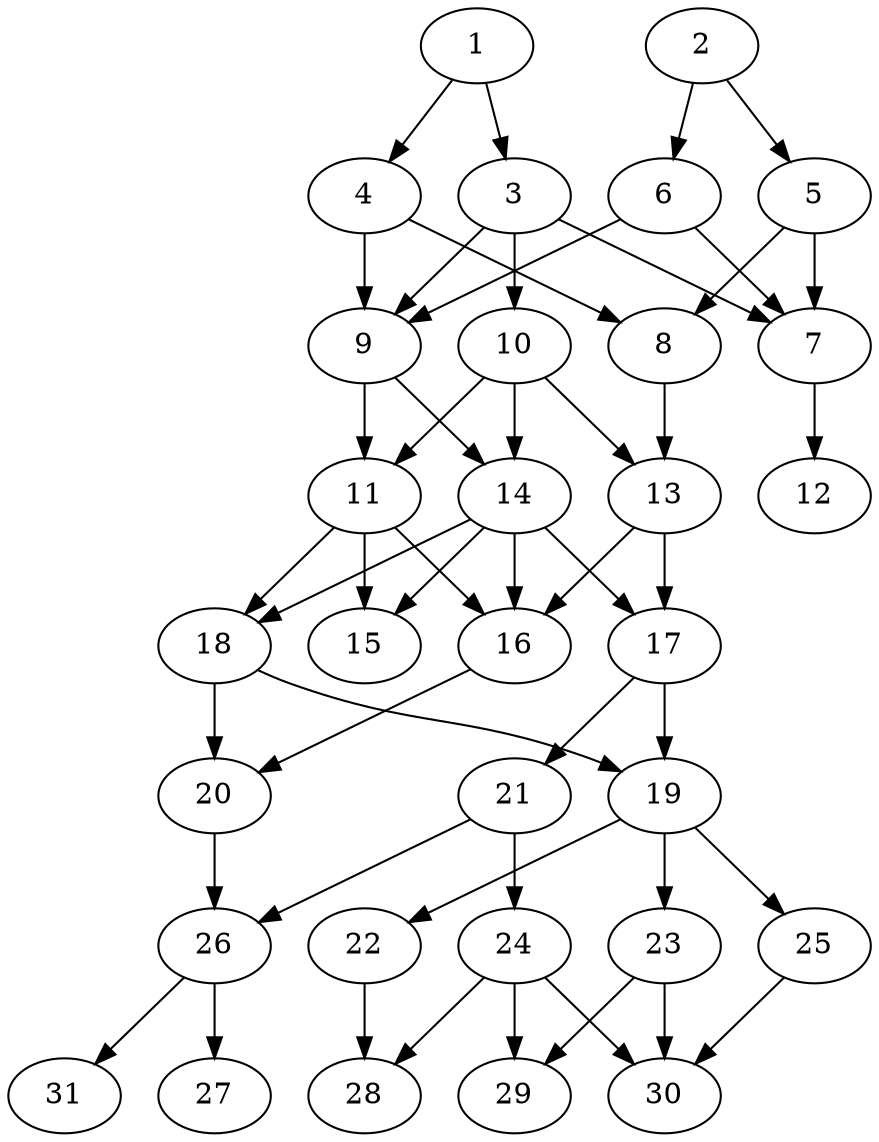// DAG (tier=2-normal, mode=data, n=31, ccr=0.406, fat=0.520, density=0.559, regular=0.434, jump=0.141, mindata=2097152, maxdata=16777216)
// DAG automatically generated by daggen at Sun Aug 24 16:33:34 2025
// /home/ermia/Project/Environments/daggen/bin/daggen --dot --ccr 0.406 --fat 0.520 --regular 0.434 --density 0.559 --jump 0.141 --mindata 2097152 --maxdata 16777216 -n 31 
digraph G {
  1 [size="3546879534538128621568", alpha="0.16", expect_size="1773439767269064310784"]
  1 -> 3 [size ="1860605409492992"]
  1 -> 4 [size ="1860605409492992"]
  2 [size="905564781075138347008", alpha="0.07", expect_size="452782390537569173504"]
  2 -> 5 [size ="748806610092032"]
  2 -> 6 [size ="748806610092032"]
  3 [size="927708768889173888", alpha="0.09", expect_size="463854384444586944"]
  3 -> 7 [size ="559656250376192"]
  3 -> 9 [size ="559656250376192"]
  3 -> 10 [size ="559656250376192"]
  4 [size="65704701634992760", alpha="0.18", expect_size="32852350817496380"]
  4 -> 8 [size ="40785621811200"]
  4 -> 9 [size ="40785621811200"]
  5 [size="799046481435554742272", alpha="0.06", expect_size="399523240717777371136"]
  5 -> 7 [size ="688871180337152"]
  5 -> 8 [size ="688871180337152"]
  6 [size="1173990294457776340992", alpha="0.14", expect_size="586995147228888170496"]
  6 -> 7 [size ="890293066924032"]
  6 -> 9 [size ="890293066924032"]
  7 [size="660257337088758784", alpha="0.14", expect_size="330128668544379392"]
  7 -> 12 [size ="263066746880000"]
  8 [size="7213885446678176", alpha="0.01", expect_size="3606942723339088"]
  8 -> 13 [size ="176886080602112"]
  9 [size="29935019112930860", alpha="0.03", expect_size="14967509556465430"]
  9 -> 11 [size ="1042331595702272"]
  9 -> 14 [size ="1042331595702272"]
  10 [size="365773772899951312896", alpha="0.15", expect_size="182886886449975656448"]
  10 -> 11 [size ="409164891291648"]
  10 -> 13 [size ="409164891291648"]
  10 -> 14 [size ="409164891291648"]
  11 [size="1589980450589795584", alpha="0.12", expect_size="794990225294897792"]
  11 -> 15 [size ="894099582353408"]
  11 -> 16 [size ="894099582353408"]
  11 -> 18 [size ="894099582353408"]
  12 [size="698589629494538", alpha="0.11", expect_size="349294814747269"]
  13 [size="1137682750583648384", alpha="0.06", expect_size="568841375291824192"]
  13 -> 16 [size ="1240794610532352"]
  13 -> 17 [size ="1240794610532352"]
  14 [size="2290585612224043", alpha="0.06", expect_size="1145292806112021"]
  14 -> 15 [size ="82234874789888"]
  14 -> 16 [size ="82234874789888"]
  14 -> 17 [size ="82234874789888"]
  14 -> 18 [size ="82234874789888"]
  15 [size="138695812703059968000", alpha="0.08", expect_size="69347906351529984000"]
  16 [size="1548253279919807232", alpha="0.04", expect_size="774126639959903616"]
  16 -> 20 [size ="914830122811392"]
  17 [size="48231973756371584", alpha="0.04", expect_size="24115986878185792"]
  17 -> 19 [size ="1783464709849088"]
  17 -> 21 [size ="1783464709849088"]
  18 [size="1383965618381430528", alpha="0.20", expect_size="691982809190715264"]
  18 -> 19 [size ="539558622003200"]
  18 -> 20 [size ="539558622003200"]
  19 [size="420413782246822976", alpha="0.09", expect_size="210206891123411488"]
  19 -> 22 [size ="492720795680768"]
  19 -> 23 [size ="492720795680768"]
  19 -> 25 [size ="492720795680768"]
  20 [size="124937610382784069632", alpha="0.18", expect_size="62468805191392034816"]
  20 -> 26 [size ="199933445537792"]
  21 [size="196452044350519508992", alpha="0.07", expect_size="98226022175259754496"]
  21 -> 24 [size ="270350818476032"]
  21 -> 26 [size ="270350818476032"]
  22 [size="182338789751287328", alpha="0.09", expect_size="91169394875643664"]
  22 -> 28 [size ="250444374867968"]
  23 [size="77300065479163904000", alpha="0.15", expect_size="38650032739581952000"]
  23 -> 29 [size ="145169894604800"]
  23 -> 30 [size ="145169894604800"]
  24 [size="99089330457926434816", alpha="0.01", expect_size="49544665228963217408"]
  24 -> 28 [size ="171306792255488"]
  24 -> 29 [size ="171306792255488"]
  24 -> 30 [size ="171306792255488"]
  25 [size="1496842223315125796864", alpha="0.01", expect_size="748421111657562898432"]
  25 -> 30 [size ="1046824802582528"]
  26 [size="176124574610604576", alpha="0.11", expect_size="88062287305302288"]
  26 -> 27 [size ="178198201499648"]
  26 -> 31 [size ="178198201499648"]
  27 [size="1186555927404826368", alpha="0.13", expect_size="593277963702413184"]
  28 [size="657492754451669760", alpha="0.19", expect_size="328746377225834880"]
  29 [size="101766261614554688", alpha="0.04", expect_size="50883130807277344"]
  30 [size="3361582619729367924736", alpha="0.00", expect_size="1680791309864683962368"]
  31 [size="1195660244340965376000", alpha="0.15", expect_size="597830122170482688000"]
}